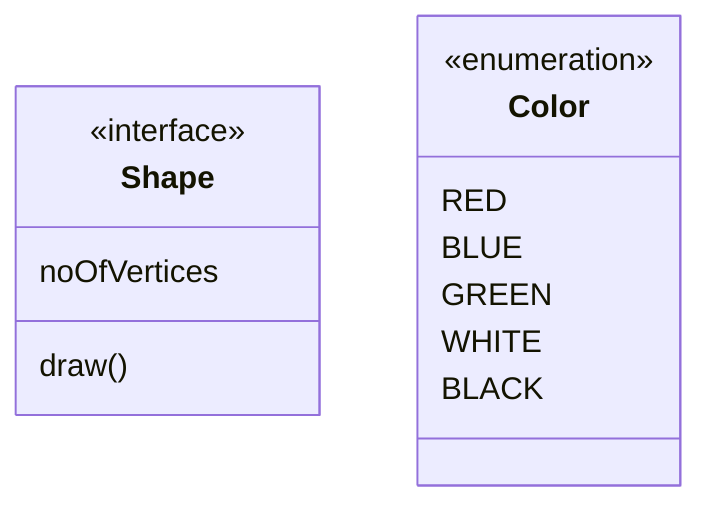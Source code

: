 classDiagram
    class Shape{
        <<interface>>
        noOfVertices
        draw()
    }
    class Color{
        <<enumeration>>
        RED
        BLUE
        GREEN
        WHITE
        BLACK
    }